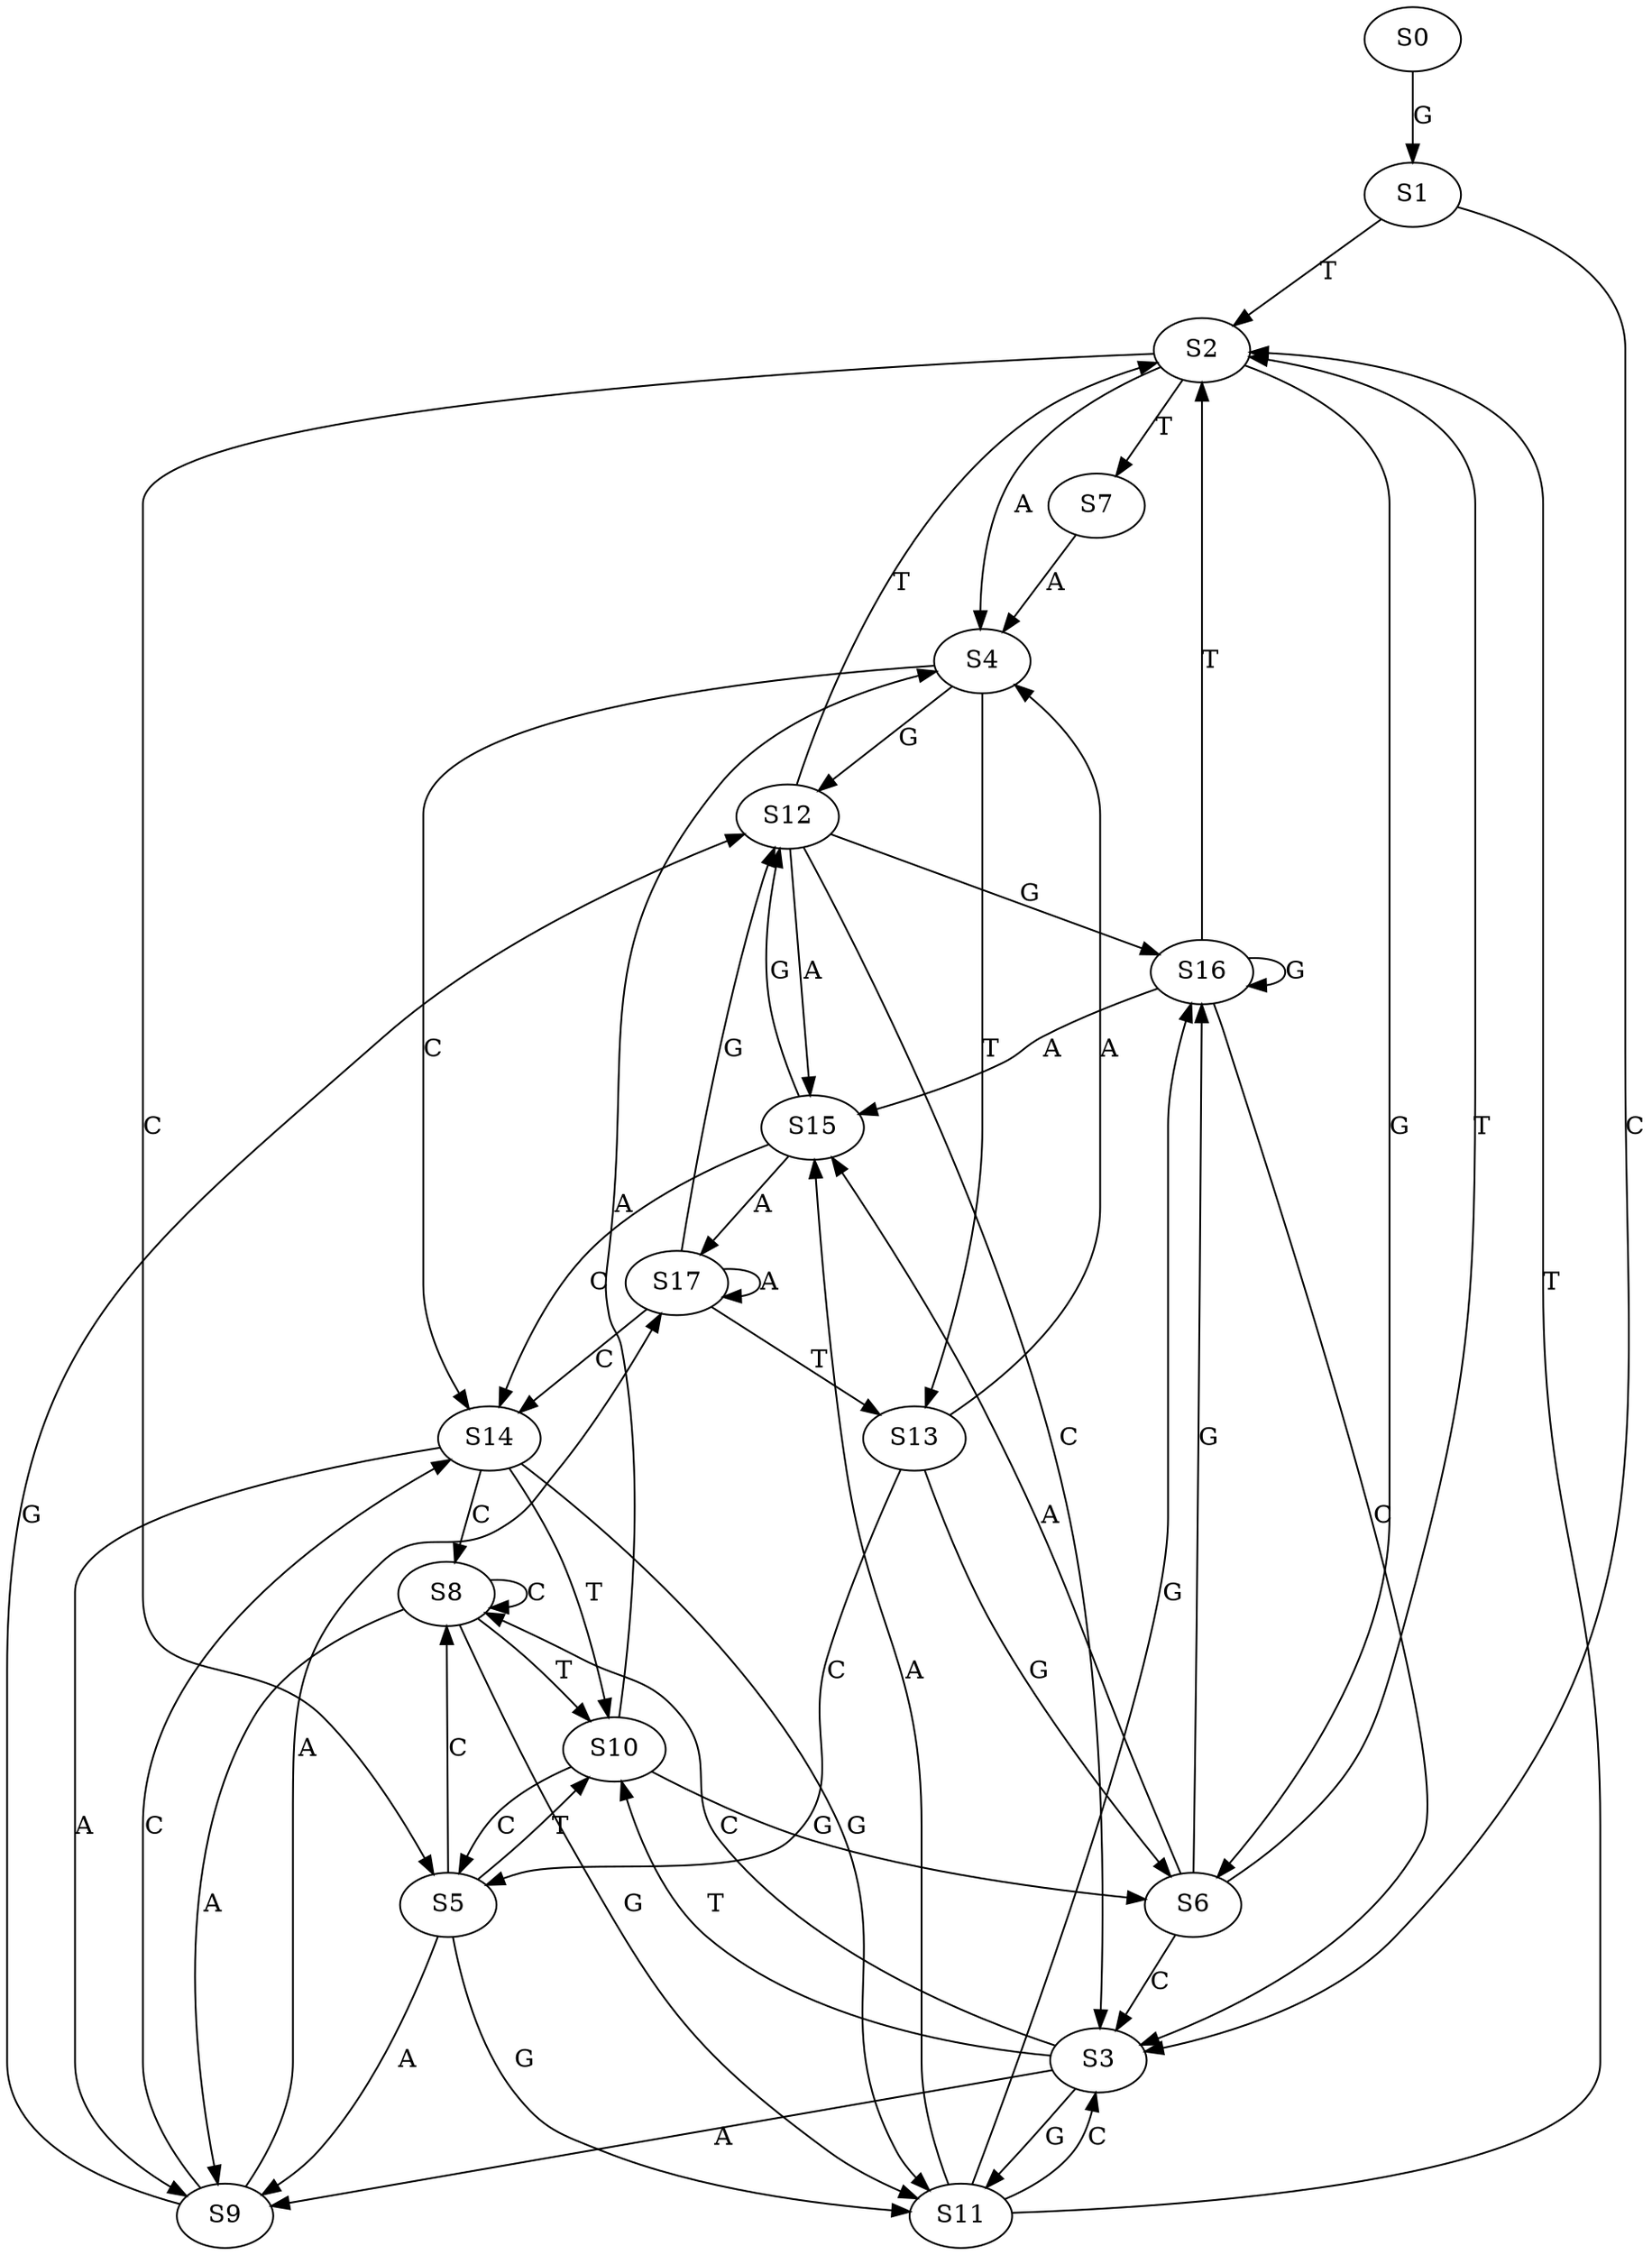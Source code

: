 strict digraph  {
	S0 -> S1 [ label = G ];
	S1 -> S2 [ label = T ];
	S1 -> S3 [ label = C ];
	S2 -> S4 [ label = A ];
	S2 -> S5 [ label = C ];
	S2 -> S6 [ label = G ];
	S2 -> S7 [ label = T ];
	S3 -> S8 [ label = C ];
	S3 -> S9 [ label = A ];
	S3 -> S10 [ label = T ];
	S3 -> S11 [ label = G ];
	S4 -> S12 [ label = G ];
	S4 -> S13 [ label = T ];
	S4 -> S14 [ label = C ];
	S5 -> S10 [ label = T ];
	S5 -> S11 [ label = G ];
	S5 -> S8 [ label = C ];
	S5 -> S9 [ label = A ];
	S6 -> S15 [ label = A ];
	S6 -> S2 [ label = T ];
	S6 -> S16 [ label = G ];
	S6 -> S3 [ label = C ];
	S7 -> S4 [ label = A ];
	S8 -> S11 [ label = G ];
	S8 -> S8 [ label = C ];
	S8 -> S9 [ label = A ];
	S8 -> S10 [ label = T ];
	S9 -> S12 [ label = G ];
	S9 -> S14 [ label = C ];
	S9 -> S17 [ label = A ];
	S10 -> S6 [ label = G ];
	S10 -> S5 [ label = C ];
	S10 -> S4 [ label = A ];
	S11 -> S16 [ label = G ];
	S11 -> S2 [ label = T ];
	S11 -> S15 [ label = A ];
	S11 -> S3 [ label = C ];
	S12 -> S2 [ label = T ];
	S12 -> S16 [ label = G ];
	S12 -> S15 [ label = A ];
	S12 -> S3 [ label = C ];
	S13 -> S4 [ label = A ];
	S13 -> S5 [ label = C ];
	S13 -> S6 [ label = G ];
	S14 -> S9 [ label = A ];
	S14 -> S10 [ label = T ];
	S14 -> S8 [ label = C ];
	S14 -> S11 [ label = G ];
	S15 -> S12 [ label = G ];
	S15 -> S17 [ label = A ];
	S15 -> S14 [ label = C ];
	S16 -> S15 [ label = A ];
	S16 -> S2 [ label = T ];
	S16 -> S16 [ label = G ];
	S16 -> S3 [ label = C ];
	S17 -> S13 [ label = T ];
	S17 -> S14 [ label = C ];
	S17 -> S12 [ label = G ];
	S17 -> S17 [ label = A ];
}
